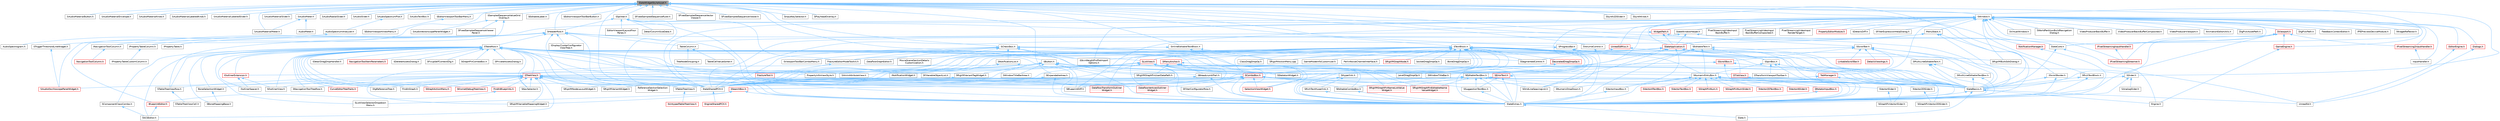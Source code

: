 digraph "SlateWidgetStyleAsset.h"
{
 // INTERACTIVE_SVG=YES
 // LATEX_PDF_SIZE
  bgcolor="transparent";
  edge [fontname=Helvetica,fontsize=10,labelfontname=Helvetica,labelfontsize=10];
  node [fontname=Helvetica,fontsize=10,shape=box,height=0.2,width=0.4];
  Node1 [id="Node000001",label="SlateWidgetStyleAsset.h",height=0.2,width=0.4,color="gray40", fillcolor="grey60", style="filled", fontcolor="black",tooltip=" "];
  Node1 -> Node2 [id="edge1_Node000001_Node000002",dir="back",color="steelblue1",style="solid",tooltip=" "];
  Node2 [id="Node000002",label="SAudioMaterialButton.h",height=0.2,width=0.4,color="grey40", fillcolor="white", style="filled",URL="$d5/df6/SAudioMaterialButton_8h.html",tooltip=" "];
  Node1 -> Node3 [id="edge2_Node000001_Node000003",dir="back",color="steelblue1",style="solid",tooltip=" "];
  Node3 [id="Node000003",label="SAudioMaterialEnvelope.h",height=0.2,width=0.4,color="grey40", fillcolor="white", style="filled",URL="$d5/d2b/SAudioMaterialEnvelope_8h.html",tooltip=" "];
  Node1 -> Node4 [id="edge3_Node000001_Node000004",dir="back",color="steelblue1",style="solid",tooltip=" "];
  Node4 [id="Node000004",label="SAudioMaterialKnob.h",height=0.2,width=0.4,color="grey40", fillcolor="white", style="filled",URL="$d5/d68/SAudioMaterialKnob_8h.html",tooltip=" "];
  Node1 -> Node5 [id="edge4_Node000001_Node000005",dir="back",color="steelblue1",style="solid",tooltip=" "];
  Node5 [id="Node000005",label="SAudioMaterialLabeledKnob.h",height=0.2,width=0.4,color="grey40", fillcolor="white", style="filled",URL="$de/d2d/SAudioMaterialLabeledKnob_8h.html",tooltip=" "];
  Node1 -> Node6 [id="edge5_Node000001_Node000006",dir="back",color="steelblue1",style="solid",tooltip=" "];
  Node6 [id="Node000006",label="SAudioMaterialLabeledSlider.h",height=0.2,width=0.4,color="grey40", fillcolor="white", style="filled",URL="$d7/df2/SAudioMaterialLabeledSlider_8h.html",tooltip=" "];
  Node1 -> Node7 [id="edge6_Node000001_Node000007",dir="back",color="steelblue1",style="solid",tooltip=" "];
  Node7 [id="Node000007",label="SAudioMaterialMeter.h",height=0.2,width=0.4,color="grey40", fillcolor="white", style="filled",URL="$d9/da6/SAudioMaterialMeter_8h.html",tooltip=" "];
  Node1 -> Node8 [id="edge7_Node000001_Node000008",dir="back",color="steelblue1",style="solid",tooltip=" "];
  Node8 [id="Node000008",label="SAudioMaterialSlider.h",height=0.2,width=0.4,color="grey40", fillcolor="white", style="filled",URL="$d1/d37/SAudioMaterialSlider_8h.html",tooltip=" "];
  Node1 -> Node9 [id="edge8_Node000001_Node000009",dir="back",color="steelblue1",style="solid",tooltip=" "];
  Node9 [id="Node000009",label="SAudioMeter.h",height=0.2,width=0.4,color="grey40", fillcolor="white", style="filled",URL="$d5/d48/SAudioMeter_8h.html",tooltip=" "];
  Node9 -> Node10 [id="edge9_Node000009_Node000010",dir="back",color="steelblue1",style="solid",tooltip=" "];
  Node10 [id="Node000010",label="AudioMeter.h",height=0.2,width=0.4,color="grey40", fillcolor="white", style="filled",URL="$de/db0/AudioMeter_8h.html",tooltip=" "];
  Node9 -> Node7 [id="edge10_Node000009_Node000007",dir="back",color="steelblue1",style="solid",tooltip=" "];
  Node1 -> Node11 [id="edge11_Node000001_Node000011",dir="back",color="steelblue1",style="solid",tooltip=" "];
  Node11 [id="Node000011",label="SAudioRadialSlider.h",height=0.2,width=0.4,color="grey40", fillcolor="white", style="filled",URL="$dd/d5f/SAudioRadialSlider_8h.html",tooltip=" "];
  Node1 -> Node12 [id="edge12_Node000001_Node000012",dir="back",color="steelblue1",style="solid",tooltip=" "];
  Node12 [id="Node000012",label="SAudioSlider.h",height=0.2,width=0.4,color="grey40", fillcolor="white", style="filled",URL="$d3/d58/SAudioSlider_8h.html",tooltip=" "];
  Node1 -> Node13 [id="edge13_Node000001_Node000013",dir="back",color="steelblue1",style="solid",tooltip=" "];
  Node13 [id="Node000013",label="SAudioSpectrumPlot.h",height=0.2,width=0.4,color="grey40", fillcolor="white", style="filled",URL="$dd/ddf/SAudioSpectrumPlot_8h.html",tooltip=" "];
  Node13 -> Node14 [id="edge14_Node000013_Node000014",dir="back",color="steelblue1",style="solid",tooltip=" "];
  Node14 [id="Node000014",label="AudioSpectrumAnalyzer.h",height=0.2,width=0.4,color="grey40", fillcolor="white", style="filled",URL="$de/dae/AudioSpectrumAnalyzer_8h.html",tooltip=" "];
  Node14 -> Node15 [id="edge15_Node000014_Node000015",dir="back",color="steelblue1",style="solid",tooltip=" "];
  Node15 [id="Node000015",label="AudioSpectrogram.h",height=0.2,width=0.4,color="grey40", fillcolor="white", style="filled",URL="$de/d47/AudioSpectrogram_8h.html",tooltip=" "];
  Node1 -> Node16 [id="edge16_Node000001_Node000016",dir="back",color="steelblue1",style="solid",tooltip=" "];
  Node16 [id="Node000016",label="SAudioTextBox.h",height=0.2,width=0.4,color="grey40", fillcolor="white", style="filled",URL="$da/da3/SAudioTextBox_8h.html",tooltip=" "];
  Node1 -> Node17 [id="edge17_Node000001_Node000017",dir="back",color="steelblue1",style="solid",tooltip=" "];
  Node17 [id="Node000017",label="SButton.h",height=0.2,width=0.4,color="grey40", fillcolor="white", style="filled",URL="$d4/d2a/SButton_8h.html",tooltip=" "];
  Node17 -> Node18 [id="edge18_Node000017_Node000018",dir="back",color="steelblue1",style="solid",tooltip=" "];
  Node18 [id="Node000018",label="PropertyInfoViewStyle.h",height=0.2,width=0.4,color="grey40", fillcolor="white", style="filled",URL="$d0/da8/PropertyInfoViewStyle_8h.html",tooltip=" "];
  Node17 -> Node19 [id="edge19_Node000017_Node000019",dir="back",color="steelblue1",style="solid",tooltip=" "];
  Node19 [id="Node000019",label="SBreadcrumbTrail.h",height=0.2,width=0.4,color="grey40", fillcolor="white", style="filled",URL="$d4/de2/SBreadcrumbTrail_8h.html",tooltip=" "];
  Node19 -> Node20 [id="edge20_Node000019_Node000020",dir="back",color="steelblue1",style="solid",tooltip=" "];
  Node20 [id="Node000020",label="STableTreeView.h",height=0.2,width=0.4,color="grey40", fillcolor="white", style="filled",URL="$dd/d46/STableTreeView_8h.html",tooltip=" "];
  Node20 -> Node21 [id="edge21_Node000020_Node000021",dir="back",color="steelblue1",style="solid",tooltip=" "];
  Node21 [id="Node000021",label="SUntypedTableTreeView.h",height=0.2,width=0.4,color="red", fillcolor="#FFF0F0", style="filled",URL="$da/dc1/SUntypedTableTreeView_8h.html",tooltip=" "];
  Node19 -> Node23 [id="edge22_Node000019_Node000023",dir="back",color="steelblue1",style="solid",tooltip=" "];
  Node23 [id="Node000023",label="SlateExtras.h",height=0.2,width=0.4,color="grey40", fillcolor="white", style="filled",URL="$d8/dec/SlateExtras_8h.html",tooltip=" "];
  Node23 -> Node24 [id="edge23_Node000023_Node000024",dir="back",color="steelblue1",style="solid",tooltip=" "];
  Node24 [id="Node000024",label="Slate.h",height=0.2,width=0.4,color="grey40", fillcolor="white", style="filled",URL="$d2/dc0/Slate_8h.html",tooltip=" "];
  Node17 -> Node25 [id="edge24_Node000017_Node000025",dir="back",color="steelblue1",style="solid",tooltip=" "];
  Node25 [id="Node000025",label="SEditableComboBox.h",height=0.2,width=0.4,color="grey40", fillcolor="white", style="filled",URL="$d0/d8c/SEditableComboBox_8h.html",tooltip=" "];
  Node25 -> Node23 [id="edge25_Node000025_Node000023",dir="back",color="steelblue1",style="solid",tooltip=" "];
  Node17 -> Node26 [id="edge26_Node000017_Node000026",dir="back",color="steelblue1",style="solid",tooltip=" "];
  Node26 [id="Node000026",label="SHyperlink.h",height=0.2,width=0.4,color="grey40", fillcolor="white", style="filled",URL="$d3/d8c/SHyperlink_8h.html",tooltip=" "];
  Node26 -> Node27 [id="edge27_Node000026_Node000027",dir="back",color="steelblue1",style="solid",tooltip=" "];
  Node27 [id="Node000027",label="SRichTextHyperlink.h",height=0.2,width=0.4,color="grey40", fillcolor="white", style="filled",URL="$da/d06/SRichTextHyperlink_8h.html",tooltip=" "];
  Node27 -> Node23 [id="edge28_Node000027_Node000023",dir="back",color="steelblue1",style="solid",tooltip=" "];
  Node26 -> Node23 [id="edge29_Node000026_Node000023",dir="back",color="steelblue1",style="solid",tooltip=" "];
  Node17 -> Node28 [id="edge30_Node000017_Node000028",dir="back",color="steelblue1",style="solid",tooltip=" "];
  Node28 [id="Node000028",label="SKeySelector.h",height=0.2,width=0.4,color="grey40", fillcolor="white", style="filled",URL="$de/d62/SKeySelector_8h.html",tooltip=" "];
  Node17 -> Node29 [id="edge31_Node000017_Node000029",dir="back",color="steelblue1",style="solid",tooltip=" "];
  Node29 [id="Node000029",label="SRigVMGraphPinUserDataPath.h",height=0.2,width=0.4,color="grey40", fillcolor="white", style="filled",URL="$d5/d31/SRigVMGraphPinUserDataPath_8h.html",tooltip=" "];
  Node17 -> Node30 [id="edge32_Node000017_Node000030",dir="back",color="steelblue1",style="solid",tooltip=" "];
  Node30 [id="Node000030",label="SRigVMVariableMappingWidget.h",height=0.2,width=0.4,color="grey40", fillcolor="white", style="filled",URL="$d0/ddc/SRigVMVariableMappingWidget_8h.html",tooltip=" "];
  Node17 -> Node31 [id="edge33_Node000017_Node000031",dir="back",color="steelblue1",style="solid",tooltip=" "];
  Node31 [id="Node000031",label="SRigVMVariantTagWidget.h",height=0.2,width=0.4,color="grey40", fillcolor="white", style="filled",URL="$d4/d38/SRigVMVariantTagWidget_8h.html",tooltip=" "];
  Node31 -> Node32 [id="edge34_Node000031_Node000032",dir="back",color="steelblue1",style="solid",tooltip=" "];
  Node32 [id="Node000032",label="SRigVMVariantWidget.h",height=0.2,width=0.4,color="grey40", fillcolor="white", style="filled",URL="$d5/d61/SRigVMVariantWidget_8h.html",tooltip=" "];
  Node17 -> Node33 [id="edge35_Node000017_Node000033",dir="back",color="steelblue1",style="solid",tooltip=" "];
  Node33 [id="Node000033",label="SSkeletonWidget.h",height=0.2,width=0.4,color="grey40", fillcolor="white", style="filled",URL="$dd/da7/SSkeletonWidget_8h.html",tooltip=" "];
  Node17 -> Node34 [id="edge36_Node000017_Node000034",dir="back",color="steelblue1",style="solid",tooltip=" "];
  Node34 [id="Node000034",label="SWindowTitleBar.h",height=0.2,width=0.4,color="grey40", fillcolor="white", style="filled",URL="$d0/dce/SWindowTitleBar_8h.html",tooltip=" "];
  Node17 -> Node35 [id="edge37_Node000017_Node000035",dir="back",color="steelblue1",style="solid",tooltip=" "];
  Node35 [id="Node000035",label="SWindowTitleBarArea.h",height=0.2,width=0.4,color="grey40", fillcolor="white", style="filled",URL="$d4/d09/SWindowTitleBarArea_8h.html",tooltip=" "];
  Node17 -> Node36 [id="edge38_Node000017_Node000036",dir="back",color="steelblue1",style="solid",tooltip=" "];
  Node36 [id="Node000036",label="SlateBasics.h",height=0.2,width=0.4,color="grey40", fillcolor="white", style="filled",URL="$da/d2f/SlateBasics_8h.html",tooltip=" "];
  Node36 -> Node37 [id="edge39_Node000036_Node000037",dir="back",color="steelblue1",style="solid",tooltip=" "];
  Node37 [id="Node000037",label="Engine.h",height=0.2,width=0.4,color="grey40", fillcolor="white", style="filled",URL="$d1/d34/Public_2Engine_8h.html",tooltip=" "];
  Node36 -> Node24 [id="edge40_Node000036_Node000024",dir="back",color="steelblue1",style="solid",tooltip=" "];
  Node36 -> Node23 [id="edge41_Node000036_Node000023",dir="back",color="steelblue1",style="solid",tooltip=" "];
  Node36 -> Node38 [id="edge42_Node000036_Node000038",dir="back",color="steelblue1",style="solid",tooltip=" "];
  Node38 [id="Node000038",label="UnrealEd.h",height=0.2,width=0.4,color="grey40", fillcolor="white", style="filled",URL="$d2/d5f/UnrealEd_8h.html",tooltip=" "];
  Node17 -> Node23 [id="edge43_Node000017_Node000023",dir="back",color="steelblue1",style="solid",tooltip=" "];
  Node17 -> Node39 [id="edge44_Node000017_Node000039",dir="back",color="steelblue1",style="solid",tooltip=" "];
  Node39 [id="Node000039",label="SlateSharedPCH.h",height=0.2,width=0.4,color="grey40", fillcolor="white", style="filled",URL="$d1/dfc/SlateSharedPCH_8h.html",tooltip=" "];
  Node39 -> Node40 [id="edge45_Node000039_Node000040",dir="back",color="steelblue1",style="solid",tooltip=" "];
  Node40 [id="Node000040",label="EngineSharedPCH.h",height=0.2,width=0.4,color="red", fillcolor="#FFF0F0", style="filled",URL="$dc/dbb/EngineSharedPCH_8h.html",tooltip=" "];
  Node1 -> Node42 [id="edge46_Node000001_Node000042",dir="back",color="steelblue1",style="solid",tooltip=" "];
  Node42 [id="Node000042",label="SCheckBox.h",height=0.2,width=0.4,color="grey40", fillcolor="white", style="filled",URL="$d8/d16/SCheckBox_8h.html",tooltip=" "];
  Node42 -> Node43 [id="edge47_Node000042_Node000043",dir="back",color="steelblue1",style="solid",tooltip=" "];
  Node43 [id="Node000043",label="DataflowGraphEditor.h",height=0.2,width=0.4,color="grey40", fillcolor="white", style="filled",URL="$d4/dfa/DataflowGraphEditor_8h.html",tooltip=" "];
  Node42 -> Node44 [id="edge48_Node000042_Node000044",dir="back",color="steelblue1",style="solid",tooltip=" "];
  Node44 [id="Node000044",label="FractureEditorModeToolkit.h",height=0.2,width=0.4,color="grey40", fillcolor="white", style="filled",URL="$da/d01/FractureEditorModeToolkit_8h.html",tooltip=" "];
  Node44 -> Node45 [id="edge49_Node000044_Node000045",dir="back",color="steelblue1",style="solid",tooltip=" "];
  Node45 [id="Node000045",label="FractureTool.h",height=0.2,width=0.4,color="red", fillcolor="#FFF0F0", style="filled",URL="$d4/d30/FractureTool_8h.html",tooltip=" "];
  Node42 -> Node47 [id="edge50_Node000042_Node000047",dir="back",color="steelblue1",style="solid",tooltip=" "];
  Node47 [id="Node000047",label="MovieSceneSectionDetails\lCustomization.h",height=0.2,width=0.4,color="grey40", fillcolor="white", style="filled",URL="$d3/de7/MovieSceneSectionDetailsCustomization_8h.html",tooltip=" "];
  Node42 -> Node48 [id="edge51_Node000042_Node000048",dir="back",color="steelblue1",style="solid",tooltip=" "];
  Node48 [id="Node000048",label="SNotificationList.h",height=0.2,width=0.4,color="grey40", fillcolor="white", style="filled",URL="$d7/d9f/SNotificationList_8h.html",tooltip=" "];
  Node48 -> Node49 [id="edge52_Node000048_Node000049",dir="back",color="steelblue1",style="solid",tooltip=" "];
  Node49 [id="Node000049",label="INotificationWidget.h",height=0.2,width=0.4,color="grey40", fillcolor="white", style="filled",URL="$dd/d1a/INotificationWidget_8h.html",tooltip=" "];
  Node48 -> Node23 [id="edge53_Node000048_Node000023",dir="back",color="steelblue1",style="solid",tooltip=" "];
  Node42 -> Node50 [id="edge54_Node000042_Node000050",dir="back",color="steelblue1",style="solid",tooltip=" "];
  Node50 [id="Node000050",label="SNumericEntryBox.h",height=0.2,width=0.4,color="grey40", fillcolor="white", style="filled",URL="$d8/d1a/SNumericEntryBox_8h.html",tooltip=" "];
  Node50 -> Node51 [id="edge55_Node000050_Node000051",dir="back",color="steelblue1",style="solid",tooltip=" "];
  Node51 [id="Node000051",label="SGraphPinNum.h",height=0.2,width=0.4,color="red", fillcolor="#FFF0F0", style="filled",URL="$d7/da4/SGraphPinNum_8h.html",tooltip=" "];
  Node50 -> Node53 [id="edge56_Node000050_Node000053",dir="back",color="steelblue1",style="solid",tooltip=" "];
  Node53 [id="Node000053",label="SGraphPinNumSlider.h",height=0.2,width=0.4,color="red", fillcolor="#FFF0F0", style="filled",URL="$d5/d00/SGraphPinNumSlider_8h.html",tooltip=" "];
  Node50 -> Node55 [id="edge57_Node000050_Node000055",dir="back",color="steelblue1",style="solid",tooltip=" "];
  Node55 [id="Node000055",label="SGraphPinVector2DSlider.h",height=0.2,width=0.4,color="grey40", fillcolor="white", style="filled",URL="$d7/d05/SGraphPinVector2DSlider_8h.html",tooltip=" "];
  Node50 -> Node56 [id="edge58_Node000050_Node000056",dir="back",color="steelblue1",style="solid",tooltip=" "];
  Node56 [id="Node000056",label="SGraphPinVectorSlider.h",height=0.2,width=0.4,color="grey40", fillcolor="white", style="filled",URL="$dc/d38/SGraphPinVectorSlider_8h.html",tooltip=" "];
  Node50 -> Node57 [id="edge59_Node000050_Node000057",dir="back",color="steelblue1",style="solid",tooltip=" "];
  Node57 [id="Node000057",label="SRotatorInputBox.h",height=0.2,width=0.4,color="red", fillcolor="#FFF0F0", style="filled",URL="$de/dd2/SRotatorInputBox_8h.html",tooltip=" "];
  Node57 -> Node23 [id="edge60_Node000057_Node000023",dir="back",color="steelblue1",style="solid",tooltip=" "];
  Node50 -> Node59 [id="edge61_Node000050_Node000059",dir="back",color="steelblue1",style="solid",tooltip=" "];
  Node59 [id="Node000059",label="SVector2DSlider.h",height=0.2,width=0.4,color="grey40", fillcolor="white", style="filled",URL="$de/d67/SVector2DSlider_8h.html",tooltip=" "];
  Node59 -> Node55 [id="edge62_Node000059_Node000055",dir="back",color="steelblue1",style="solid",tooltip=" "];
  Node50 -> Node60 [id="edge63_Node000050_Node000060",dir="back",color="steelblue1",style="solid",tooltip=" "];
  Node60 [id="Node000060",label="SVector2DTextBox.h",height=0.2,width=0.4,color="red", fillcolor="#FFF0F0", style="filled",URL="$d6/d71/SVector2DTextBox_8h.html",tooltip=" "];
  Node50 -> Node62 [id="edge64_Node000050_Node000062",dir="back",color="steelblue1",style="solid",tooltip=" "];
  Node62 [id="Node000062",label="SVector4Slider.h",height=0.2,width=0.4,color="red", fillcolor="#FFF0F0", style="filled",URL="$d4/dec/SVector4Slider_8h.html",tooltip=" "];
  Node50 -> Node64 [id="edge65_Node000050_Node000064",dir="back",color="steelblue1",style="solid",tooltip=" "];
  Node64 [id="Node000064",label="SVector4TextBox.h",height=0.2,width=0.4,color="red", fillcolor="#FFF0F0", style="filled",URL="$dd/da4/SVector4TextBox_8h.html",tooltip=" "];
  Node50 -> Node66 [id="edge66_Node000050_Node000066",dir="back",color="steelblue1",style="solid",tooltip=" "];
  Node66 [id="Node000066",label="SVectorInputBox.h",height=0.2,width=0.4,color="grey40", fillcolor="white", style="filled",URL="$df/d44/SVectorInputBox_8h.html",tooltip=" "];
  Node66 -> Node23 [id="edge67_Node000066_Node000023",dir="back",color="steelblue1",style="solid",tooltip=" "];
  Node50 -> Node67 [id="edge68_Node000050_Node000067",dir="back",color="steelblue1",style="solid",tooltip=" "];
  Node67 [id="Node000067",label="SVectorSlider.h",height=0.2,width=0.4,color="grey40", fillcolor="white", style="filled",URL="$d2/db5/SVectorSlider_8h.html",tooltip=" "];
  Node67 -> Node56 [id="edge69_Node000067_Node000056",dir="back",color="steelblue1",style="solid",tooltip=" "];
  Node50 -> Node68 [id="edge70_Node000050_Node000068",dir="back",color="steelblue1",style="solid",tooltip=" "];
  Node68 [id="Node000068",label="SVectorTextBox.h",height=0.2,width=0.4,color="red", fillcolor="#FFF0F0", style="filled",URL="$df/db8/SVectorTextBox_8h.html",tooltip=" "];
  Node50 -> Node23 [id="edge71_Node000050_Node000023",dir="back",color="steelblue1",style="solid",tooltip=" "];
  Node42 -> Node70 [id="edge72_Node000042_Node000070",dir="back",color="steelblue1",style="solid",tooltip=" "];
  Node70 [id="Node000070",label="SRigVMActionMenu.cpp",height=0.2,width=0.4,color="grey40", fillcolor="white", style="filled",URL="$dc/d4c/SRigVMActionMenu_8cpp.html",tooltip=" "];
  Node42 -> Node71 [id="edge73_Node000042_Node000071",dir="back",color="steelblue1",style="solid",tooltip=" "];
  Node71 [id="Node000071",label="SSegmentedControl.h",height=0.2,width=0.4,color="grey40", fillcolor="white", style="filled",URL="$d3/d4f/SSegmentedControl_8h.html",tooltip=" "];
  Node42 -> Node72 [id="edge74_Node000042_Node000072",dir="back",color="steelblue1",style="solid",tooltip=" "];
  Node72 [id="Node000072",label="SSkinWeightProfileImport\lOptions.h",height=0.2,width=0.4,color="grey40", fillcolor="white", style="filled",URL="$d9/d21/SSkinWeightProfileImportOptions_8h.html",tooltip=" "];
  Node42 -> Node73 [id="edge75_Node000042_Node000073",dir="back",color="steelblue1",style="solid",tooltip=" "];
  Node73 [id="Node000073",label="SViewportToolBarComboMenu.h",height=0.2,width=0.4,color="grey40", fillcolor="white", style="filled",URL="$de/d6a/SViewportToolBarComboMenu_8h.html",tooltip=" "];
  Node42 -> Node36 [id="edge76_Node000042_Node000036",dir="back",color="steelblue1",style="solid",tooltip=" "];
  Node42 -> Node23 [id="edge77_Node000042_Node000023",dir="back",color="steelblue1",style="solid",tooltip=" "];
  Node42 -> Node39 [id="edge78_Node000042_Node000039",dir="back",color="steelblue1",style="solid",tooltip=" "];
  Node1 -> Node74 [id="edge79_Node000001_Node000074",dir="back",color="steelblue1",style="solid",tooltip=" "];
  Node74 [id="Node000074",label="SEditableLabel.h",height=0.2,width=0.4,color="grey40", fillcolor="white", style="filled",URL="$dd/db3/SEditableLabel_8h.html",tooltip=" "];
  Node1 -> Node75 [id="edge80_Node000001_Node000075",dir="back",color="steelblue1",style="solid",tooltip=" "];
  Node75 [id="Node000075",label="SEditableText.h",height=0.2,width=0.4,color="grey40", fillcolor="white", style="filled",URL="$df/df7/SEditableText_8h.html",tooltip=" "];
  Node75 -> Node76 [id="edge81_Node000075_Node000076",dir="back",color="steelblue1",style="solid",tooltip=" "];
  Node76 [id="Node000076",label="SEditableTextBox.h",height=0.2,width=0.4,color="grey40", fillcolor="white", style="filled",URL="$df/dd0/SEditableTextBox_8h.html",tooltip=" "];
  Node76 -> Node25 [id="edge82_Node000076_Node000025",dir="back",color="steelblue1",style="solid",tooltip=" "];
  Node76 -> Node77 [id="edge83_Node000076_Node000077",dir="back",color="steelblue1",style="solid",tooltip=" "];
  Node77 [id="Node000077",label="SGridLineSpacingList.h",height=0.2,width=0.4,color="grey40", fillcolor="white", style="filled",URL="$db/d48/SGridLineSpacingList_8h.html",tooltip=" "];
  Node76 -> Node78 [id="edge84_Node000076_Node000078",dir="back",color="steelblue1",style="solid",tooltip=" "];
  Node78 [id="Node000078",label="SNumericDropDown.h",height=0.2,width=0.4,color="grey40", fillcolor="white", style="filled",URL="$d3/d12/SNumericDropDown_8h.html",tooltip=" "];
  Node76 -> Node79 [id="edge85_Node000076_Node000079",dir="back",color="steelblue1",style="solid",tooltip=" "];
  Node79 [id="Node000079",label="SRigVMGraphPinEditableName\lValueWidget.h",height=0.2,width=0.4,color="red", fillcolor="#FFF0F0", style="filled",URL="$da/d0c/SRigVMGraphPinEditableNameValueWidget_8h.html",tooltip=" "];
  Node76 -> Node82 [id="edge86_Node000076_Node000082",dir="back",color="steelblue1",style="solid",tooltip=" "];
  Node82 [id="Node000082",label="SRigVMGraphPinNameListValue\lWidget.h",height=0.2,width=0.4,color="red", fillcolor="#FFF0F0", style="filled",URL="$dc/dac/SRigVMGraphPinNameListValueWidget_8h.html",tooltip=" "];
  Node76 -> Node86 [id="edge87_Node000076_Node000086",dir="back",color="steelblue1",style="solid",tooltip=" "];
  Node86 [id="Node000086",label="SSearchBox.h",height=0.2,width=0.4,color="red", fillcolor="#FFF0F0", style="filled",URL="$df/d3f/SSearchBox_8h.html",tooltip=" "];
  Node86 -> Node87 [id="edge88_Node000086_Node000087",dir="back",color="steelblue1",style="solid",tooltip=" "];
  Node87 [id="Node000087",label="SListViewSelectorDropdown\lMenu.h",height=0.2,width=0.4,color="grey40", fillcolor="white", style="filled",URL="$d4/dc9/SListViewSelectorDropdownMenu_8h.html",tooltip=" "];
  Node86 -> Node30 [id="edge89_Node000086_Node000030",dir="back",color="steelblue1",style="solid",tooltip=" "];
  Node86 -> Node23 [id="edge90_Node000086_Node000023",dir="back",color="steelblue1",style="solid",tooltip=" "];
  Node76 -> Node93 [id="edge91_Node000076_Node000093",dir="back",color="steelblue1",style="solid",tooltip=" "];
  Node93 [id="Node000093",label="SSuggestionTextBox.h",height=0.2,width=0.4,color="grey40", fillcolor="white", style="filled",URL="$d1/df9/SSuggestionTextBox_8h.html",tooltip=" "];
  Node93 -> Node23 [id="edge92_Node000093_Node000023",dir="back",color="steelblue1",style="solid",tooltip=" "];
  Node76 -> Node36 [id="edge93_Node000076_Node000036",dir="back",color="steelblue1",style="solid",tooltip=" "];
  Node76 -> Node23 [id="edge94_Node000076_Node000023",dir="back",color="steelblue1",style="solid",tooltip=" "];
  Node76 -> Node39 [id="edge95_Node000076_Node000039",dir="back",color="steelblue1",style="solid",tooltip=" "];
  Node75 -> Node50 [id="edge96_Node000075_Node000050",dir="back",color="steelblue1",style="solid",tooltip=" "];
  Node75 -> Node94 [id="edge97_Node000075_Node000094",dir="back",color="steelblue1",style="solid",tooltip=" "];
  Node94 [id="Node000094",label="SSpinBox.h",height=0.2,width=0.4,color="grey40", fillcolor="white", style="filled",URL="$d5/da5/SSpinBox_8h.html",tooltip=" "];
  Node94 -> Node50 [id="edge98_Node000094_Node000050",dir="back",color="steelblue1",style="solid",tooltip=" "];
  Node94 -> Node95 [id="edge99_Node000094_Node000095",dir="back",color="steelblue1",style="solid",tooltip=" "];
  Node95 [id="Node000095",label="STransformViewportToolbar.h",height=0.2,width=0.4,color="grey40", fillcolor="white", style="filled",URL="$d8/da8/STransformViewportToolbar_8h.html",tooltip=" "];
  Node94 -> Node36 [id="edge100_Node000094_Node000036",dir="back",color="steelblue1",style="solid",tooltip=" "];
  Node94 -> Node23 [id="edge101_Node000094_Node000023",dir="back",color="steelblue1",style="solid",tooltip=" "];
  Node75 -> Node36 [id="edge102_Node000075_Node000036",dir="back",color="steelblue1",style="solid",tooltip=" "];
  Node75 -> Node23 [id="edge103_Node000075_Node000023",dir="back",color="steelblue1",style="solid",tooltip=" "];
  Node75 -> Node39 [id="edge104_Node000075_Node000039",dir="back",color="steelblue1",style="solid",tooltip=" "];
  Node1 -> Node96 [id="edge105_Node000001_Node000096",dir="back",color="steelblue1",style="solid",tooltip=" "];
  Node96 [id="Node000096",label="SEditorViewportToolBarButton.h",height=0.2,width=0.4,color="grey40", fillcolor="white", style="filled",URL="$d1/da1/SEditorViewportToolBarButton_8h.html",tooltip=" "];
  Node1 -> Node97 [id="edge106_Node000001_Node000097",dir="back",color="steelblue1",style="solid",tooltip=" "];
  Node97 [id="Node000097",label="SEditorViewportToolBarMenu.h",height=0.2,width=0.4,color="grey40", fillcolor="white", style="filled",URL="$dd/dec/SEditorViewportToolBarMenu_8h.html",tooltip=" "];
  Node97 -> Node98 [id="edge107_Node000097_Node000098",dir="back",color="steelblue1",style="solid",tooltip=" "];
  Node98 [id="Node000098",label="SEditorViewportViewMenu.h",height=0.2,width=0.4,color="grey40", fillcolor="white", style="filled",URL="$db/d67/SEditorViewportViewMenu_8h.html",tooltip=" "];
  Node1 -> Node99 [id="edge108_Node000001_Node000099",dir="back",color="steelblue1",style="solid",tooltip=" "];
  Node99 [id="Node000099",label="SExpandableArea.h",height=0.2,width=0.4,color="grey40", fillcolor="white", style="filled",URL="$da/d6a/SExpandableArea_8h.html",tooltip=" "];
  Node99 -> Node23 [id="edge109_Node000099_Node000023",dir="back",color="steelblue1",style="solid",tooltip=" "];
  Node99 -> Node39 [id="edge110_Node000099_Node000039",dir="back",color="steelblue1",style="solid",tooltip=" "];
  Node1 -> Node100 [id="edge111_Node000001_Node000100",dir="back",color="steelblue1",style="solid",tooltip=" "];
  Node100 [id="Node000100",label="SFixedSampledSequenceRuler.h",height=0.2,width=0.4,color="grey40", fillcolor="white", style="filled",URL="$d8/db1/SFixedSampledSequenceRuler_8h.html",tooltip=" "];
  Node1 -> Node101 [id="edge112_Node000001_Node000101",dir="back",color="steelblue1",style="solid",tooltip=" "];
  Node101 [id="Node000101",label="SFixedSampledSequenceVector\lViewer.h",height=0.2,width=0.4,color="grey40", fillcolor="white", style="filled",URL="$db/df9/SFixedSampledSequenceVectorViewer_8h.html",tooltip=" "];
  Node1 -> Node102 [id="edge113_Node000001_Node000102",dir="back",color="steelblue1",style="solid",tooltip=" "];
  Node102 [id="Node000102",label="SFixedSampledSequenceViewer.h",height=0.2,width=0.4,color="grey40", fillcolor="white", style="filled",URL="$dd/d77/SFixedSampledSequenceViewer_8h.html",tooltip=" "];
  Node1 -> Node103 [id="edge114_Node000001_Node000103",dir="back",color="steelblue1",style="solid",tooltip=" "];
  Node103 [id="Node000103",label="SHeaderRow.h",height=0.2,width=0.4,color="grey40", fillcolor="white", style="filled",URL="$d4/d31/SHeaderRow_8h.html",tooltip=" "];
  Node103 -> Node104 [id="edge115_Node000103_Node000104",dir="back",color="steelblue1",style="solid",tooltip=" "];
  Node104 [id="Node000104",label="IDisplayClusterConfigurator\lViewTree.h",height=0.2,width=0.4,color="grey40", fillcolor="white", style="filled",URL="$d2/d6d/IDisplayClusterConfiguratorViewTree_8h.html",tooltip=" "];
  Node103 -> Node105 [id="edge116_Node000103_Node000105",dir="back",color="steelblue1",style="solid",tooltip=" "];
  Node105 [id="Node000105",label="INavigationToolColumn.h",height=0.2,width=0.4,color="grey40", fillcolor="white", style="filled",URL="$d4/da3/INavigationToolColumn_8h.html",tooltip=" "];
  Node105 -> Node106 [id="edge117_Node000105_Node000106",dir="back",color="steelblue1",style="solid",tooltip=" "];
  Node106 [id="Node000106",label="NavigationToolColumn.h",height=0.2,width=0.4,color="red", fillcolor="#FFF0F0", style="filled",URL="$d5/d86/NavigationToolColumn_8h.html",tooltip=" "];
  Node103 -> Node122 [id="edge118_Node000103_Node000122",dir="back",color="steelblue1",style="solid",tooltip=" "];
  Node122 [id="Node000122",label="IPropertyTable.h",height=0.2,width=0.4,color="grey40", fillcolor="white", style="filled",URL="$d5/d90/IPropertyTable_8h.html",tooltip=" "];
  Node103 -> Node123 [id="edge119_Node000103_Node000123",dir="back",color="steelblue1",style="solid",tooltip=" "];
  Node123 [id="Node000123",label="IPropertyTableColumn.h",height=0.2,width=0.4,color="grey40", fillcolor="white", style="filled",URL="$db/d97/IPropertyTableColumn_8h.html",tooltip=" "];
  Node123 -> Node124 [id="edge120_Node000123_Node000124",dir="back",color="steelblue1",style="solid",tooltip=" "];
  Node124 [id="Node000124",label="IPropertyTableCustomColumn.h",height=0.2,width=0.4,color="grey40", fillcolor="white", style="filled",URL="$d0/d25/IPropertyTableCustomColumn_8h.html",tooltip=" "];
  Node103 -> Node125 [id="edge121_Node000103_Node000125",dir="back",color="steelblue1",style="solid",tooltip=" "];
  Node125 [id="Node000125",label="STableRow.h",height=0.2,width=0.4,color="grey40", fillcolor="white", style="filled",URL="$d8/d43/STableRow_8h.html",tooltip=" "];
  Node125 -> Node126 [id="edge122_Node000125_Node000126",dir="back",color="steelblue1",style="solid",tooltip=" "];
  Node126 [id="Node000126",label="BoneSelectionWidget.h",height=0.2,width=0.4,color="grey40", fillcolor="white", style="filled",URL="$d4/dd3/BoneSelectionWidget_8h.html",tooltip=" "];
  Node126 -> Node127 [id="edge123_Node000126_Node000127",dir="back",color="steelblue1",style="solid",tooltip=" "];
  Node127 [id="Node000127",label="SBoneMappingBase.h",height=0.2,width=0.4,color="grey40", fillcolor="white", style="filled",URL="$d7/d49/SBoneMappingBase_8h.html",tooltip=" "];
  Node125 -> Node128 [id="edge124_Node000125_Node000128",dir="back",color="steelblue1",style="solid",tooltip=" "];
  Node128 [id="Node000128",label="CurveEditorTreeTraits.h",height=0.2,width=0.4,color="red", fillcolor="#FFF0F0", style="filled",URL="$d4/d4a/CurveEditorTreeTraits_8h.html",tooltip=" "];
  Node125 -> Node132 [id="edge125_Node000125_Node000132",dir="back",color="steelblue1",style="solid",tooltip=" "];
  Node132 [id="Node000132",label="DataflowTransformOutliner\lWidget.h",height=0.2,width=0.4,color="red", fillcolor="#FFF0F0", style="filled",URL="$d8/df9/DataflowTransformOutlinerWidget_8h.html",tooltip=" "];
  Node125 -> Node134 [id="edge126_Node000125_Node000134",dir="back",color="steelblue1",style="solid",tooltip=" "];
  Node134 [id="Node000134",label="DataflowVerticesOutliner\lWidget.h",height=0.2,width=0.4,color="red", fillcolor="#FFF0F0", style="filled",URL="$dd/deb/DataflowVerticesOutlinerWidget_8h.html",tooltip=" "];
  Node125 -> Node135 [id="edge127_Node000125_Node000135",dir="back",color="steelblue1",style="solid",tooltip=" "];
  Node135 [id="Node000135",label="DlgReferenceTree.h",height=0.2,width=0.4,color="grey40", fillcolor="white", style="filled",URL="$db/dd3/DlgReferenceTree_8h.html",tooltip=" "];
  Node125 -> Node136 [id="edge128_Node000125_Node000136",dir="back",color="steelblue1",style="solid",tooltip=" "];
  Node136 [id="Node000136",label="FindInBlueprints.h",height=0.2,width=0.4,color="red", fillcolor="#FFF0F0", style="filled",URL="$d0/d27/FindInBlueprints_8h.html",tooltip=" "];
  Node136 -> Node137 [id="edge129_Node000136_Node000137",dir="back",color="steelblue1",style="solid",tooltip=" "];
  Node137 [id="Node000137",label="BlueprintEditor.h",height=0.2,width=0.4,color="red", fillcolor="#FFF0F0", style="filled",URL="$df/d7d/BlueprintEditor_8h.html",tooltip=" "];
  Node137 -> Node146 [id="edge130_Node000137_Node000146",dir="back",color="steelblue1",style="solid",tooltip=" "];
  Node146 [id="Node000146",label="SSCSEditor.h",height=0.2,width=0.4,color="grey40", fillcolor="white", style="filled",URL="$d0/d2e/SSCSEditor_8h.html",tooltip=" "];
  Node125 -> Node154 [id="edge131_Node000125_Node000154",dir="back",color="steelblue1",style="solid",tooltip=" "];
  Node154 [id="Node000154",label="FindInGraph.h",height=0.2,width=0.4,color="grey40", fillcolor="white", style="filled",URL="$de/d36/FindInGraph_8h.html",tooltip=" "];
  Node125 -> Node155 [id="edge132_Node000125_Node000155",dir="back",color="steelblue1",style="solid",tooltip=" "];
  Node155 [id="Node000155",label="IDetailDragDropHandler.h",height=0.2,width=0.4,color="grey40", fillcolor="white", style="filled",URL="$dd/d80/IDetailDragDropHandler_8h.html",tooltip=" "];
  Node125 -> Node156 [id="edge133_Node000125_Node000156",dir="back",color="steelblue1",style="solid",tooltip=" "];
  Node156 [id="Node000156",label="IOutlinerExtension.h",height=0.2,width=0.4,color="red", fillcolor="#FFF0F0", style="filled",URL="$db/d1a/IOutlinerExtension_8h.html",tooltip=" "];
  Node156 -> Node209 [id="edge134_Node000156_Node000209",dir="back",color="steelblue1",style="solid",tooltip=" "];
  Node209 [id="Node000209",label="OutlinerSpacer.h",height=0.2,width=0.4,color="grey40", fillcolor="white", style="filled",URL="$dd/d3e/OutlinerSpacer_8h.html",tooltip=" "];
  Node156 -> Node211 [id="edge135_Node000156_Node000211",dir="back",color="steelblue1",style="solid",tooltip=" "];
  Node211 [id="Node000211",label="SOutlinerView.h",height=0.2,width=0.4,color="grey40", fillcolor="white", style="filled",URL="$d5/de1/SOutlinerView_8h.html",tooltip=" "];
  Node125 -> Node215 [id="edge136_Node000125_Node000215",dir="back",color="steelblue1",style="solid",tooltip=" "];
  Node215 [id="Node000215",label="NavigationToolItemParameters.h",height=0.2,width=0.4,color="red", fillcolor="#FFF0F0", style="filled",URL="$dd/d8c/NavigationToolItemParameters_8h.html",tooltip=" "];
  Node125 -> Node209 [id="edge137_Node000125_Node000209",dir="back",color="steelblue1",style="solid",tooltip=" "];
  Node125 -> Node18 [id="edge138_Node000125_Node000018",dir="back",color="steelblue1",style="solid",tooltip=" "];
  Node125 -> Node218 [id="edge139_Node000125_Node000218",dir="back",color="steelblue1",style="solid",tooltip=" "];
  Node218 [id="Node000218",label="ReferenceSectionSelection\lWidget.h",height=0.2,width=0.4,color="grey40", fillcolor="white", style="filled",URL="$db/d75/ReferenceSectionSelectionWidget_8h.html",tooltip=" "];
  Node125 -> Node219 [id="edge140_Node000125_Node000219",dir="back",color="steelblue1",style="solid",tooltip=" "];
  Node219 [id="Node000219",label="SAnimAttributeView.h",height=0.2,width=0.4,color="grey40", fillcolor="white", style="filled",URL="$df/d42/SAnimAttributeView_8h.html",tooltip=" "];
  Node125 -> Node220 [id="edge141_Node000125_Node000220",dir="back",color="steelblue1",style="solid",tooltip=" "];
  Node220 [id="Node000220",label="SBlueprintDiff.h",height=0.2,width=0.4,color="grey40", fillcolor="white", style="filled",URL="$de/d6d/SBlueprintDiff_8h.html",tooltip=" "];
  Node125 -> Node127 [id="edge142_Node000125_Node000127",dir="back",color="steelblue1",style="solid",tooltip=" "];
  Node125 -> Node221 [id="edge143_Node000125_Node000221",dir="back",color="steelblue1",style="solid",tooltip=" "];
  Node221 [id="Node000221",label="SComboBox.h",height=0.2,width=0.4,color="red", fillcolor="#FFF0F0", style="filled",URL="$d2/dd5/SComboBox_8h.html",tooltip=" "];
  Node221 -> Node132 [id="edge144_Node000221_Node000132",dir="back",color="steelblue1",style="solid",tooltip=" "];
  Node221 -> Node134 [id="edge145_Node000221_Node000134",dir="back",color="steelblue1",style="solid",tooltip=" "];
  Node221 -> Node224 [id="edge146_Node000221_Node000224",dir="back",color="steelblue1",style="solid",tooltip=" "];
  Node224 [id="Node000224",label="SAudioOscilloscopePanelWidget.h",height=0.2,width=0.4,color="red", fillcolor="#FFF0F0", style="filled",URL="$db/d7e/SAudioOscilloscopePanelWidget_8h.html",tooltip=" "];
  Node221 -> Node25 [id="edge147_Node000221_Node000025",dir="back",color="steelblue1",style="solid",tooltip=" "];
  Node221 -> Node228 [id="edge148_Node000221_Node000228",dir="back",color="steelblue1",style="solid",tooltip=" "];
  Node228 [id="Node000228",label="SFilterConfiguratorRow.h",height=0.2,width=0.4,color="grey40", fillcolor="white", style="filled",URL="$d2/d18/SFilterConfiguratorRow_8h.html",tooltip=" "];
  Node221 -> Node79 [id="edge149_Node000221_Node000079",dir="back",color="steelblue1",style="solid",tooltip=" "];
  Node221 -> Node82 [id="edge150_Node000221_Node000082",dir="back",color="steelblue1",style="solid",tooltip=" "];
  Node221 -> Node20 [id="edge151_Node000221_Node000020",dir="back",color="steelblue1",style="solid",tooltip=" "];
  Node221 -> Node236 [id="edge152_Node000221_Node000236",dir="back",color="steelblue1",style="solid",tooltip=" "];
  Node236 [id="Node000236",label="SelectionViewWidget.h",height=0.2,width=0.4,color="red", fillcolor="#FFF0F0", style="filled",URL="$dc/db5/SelectionViewWidget_8h.html",tooltip=" "];
  Node221 -> Node36 [id="edge153_Node000221_Node000036",dir="back",color="steelblue1",style="solid",tooltip=" "];
  Node221 -> Node23 [id="edge154_Node000221_Node000023",dir="back",color="steelblue1",style="solid",tooltip=" "];
  Node221 -> Node39 [id="edge155_Node000221_Node000039",dir="back",color="steelblue1",style="solid",tooltip=" "];
  Node125 -> Node243 [id="edge156_Node000125_Node000243",dir="back",color="steelblue1",style="solid",tooltip=" "];
  Node243 [id="Node000243",label="SComponentClassCombo.h",height=0.2,width=0.4,color="grey40", fillcolor="white", style="filled",URL="$dc/df2/SComponentClassCombo_8h.html",tooltip=" "];
  Node243 -> Node146 [id="edge157_Node000243_Node000146",dir="back",color="steelblue1",style="solid",tooltip=" "];
  Node125 -> Node244 [id="edge158_Node000125_Node000244",dir="back",color="steelblue1",style="solid",tooltip=" "];
  Node244 [id="Node000244",label="SDeleteAssetsDialog.h",height=0.2,width=0.4,color="grey40", fillcolor="white", style="filled",URL="$d7/d0d/SDeleteAssetsDialog_8h.html",tooltip=" "];
  Node125 -> Node228 [id="edge159_Node000125_Node000228",dir="back",color="steelblue1",style="solid",tooltip=" "];
  Node125 -> Node245 [id="edge160_Node000125_Node000245",dir="back",color="steelblue1",style="solid",tooltip=" "];
  Node245 [id="Node000245",label="SFilterableObjectList.h",height=0.2,width=0.4,color="grey40", fillcolor="white", style="filled",URL="$dc/de4/SFilterableObjectList_8h.html",tooltip=" "];
  Node125 -> Node234 [id="edge161_Node000125_Node000234",dir="back",color="steelblue1",style="solid",tooltip=" "];
  Node234 [id="Node000234",label="SFixupSelfContextDlg.h",height=0.2,width=0.4,color="grey40", fillcolor="white", style="filled",URL="$d5/da4/SFixupSelfContextDlg_8h.html",tooltip=" "];
  Node125 -> Node246 [id="edge162_Node000125_Node000246",dir="back",color="steelblue1",style="solid",tooltip=" "];
  Node246 [id="Node000246",label="SGraphActionMenu.h",height=0.2,width=0.4,color="red", fillcolor="#FFF0F0", style="filled",URL="$d0/d9a/SGraphActionMenu_8h.html",tooltip=" "];
  Node125 -> Node254 [id="edge163_Node000125_Node000254",dir="back",color="steelblue1",style="solid",tooltip=" "];
  Node254 [id="Node000254",label="SGraphPinComboBox.h",height=0.2,width=0.4,color="grey40", fillcolor="white", style="filled",URL="$dc/d3f/SGraphPinComboBox_8h.html",tooltip=" "];
  Node125 -> Node28 [id="edge164_Node000125_Node000028",dir="back",color="steelblue1",style="solid",tooltip=" "];
  Node125 -> Node255 [id="edge165_Node000125_Node000255",dir="back",color="steelblue1",style="solid",tooltip=" "];
  Node255 [id="Node000255",label="SKismetDebugTreeView.h",height=0.2,width=0.4,color="red", fillcolor="#FFF0F0", style="filled",URL="$dc/df5/SKismetDebugTreeView_8h.html",tooltip=" "];
  Node125 -> Node257 [id="edge166_Node000125_Node000257",dir="back",color="steelblue1",style="solid",tooltip=" "];
  Node257 [id="Node000257",label="SListView.h",height=0.2,width=0.4,color="red", fillcolor="#FFF0F0", style="filled",URL="$db/db5/SListView_8h.html",tooltip=" "];
  Node257 -> Node156 [id="edge167_Node000257_Node000156",dir="back",color="steelblue1",style="solid",tooltip=" "];
  Node257 -> Node218 [id="edge168_Node000257_Node000218",dir="back",color="steelblue1",style="solid",tooltip=" "];
  Node257 -> Node219 [id="edge169_Node000257_Node000219",dir="back",color="steelblue1",style="solid",tooltip=" "];
  Node257 -> Node220 [id="edge170_Node000257_Node000220",dir="back",color="steelblue1",style="solid",tooltip=" "];
  Node257 -> Node221 [id="edge171_Node000257_Node000221",dir="back",color="steelblue1",style="solid",tooltip=" "];
  Node257 -> Node245 [id="edge172_Node000257_Node000245",dir="back",color="steelblue1",style="solid",tooltip=" "];
  Node257 -> Node79 [id="edge173_Node000257_Node000079",dir="back",color="steelblue1",style="solid",tooltip=" "];
  Node257 -> Node82 [id="edge174_Node000257_Node000082",dir="back",color="steelblue1",style="solid",tooltip=" "];
  Node257 -> Node33 [id="edge175_Node000257_Node000033",dir="back",color="steelblue1",style="solid",tooltip=" "];
  Node257 -> Node260 [id="edge176_Node000257_Node000260",dir="back",color="steelblue1",style="solid",tooltip=" "];
  Node260 [id="Node000260",label="STileView.h",height=0.2,width=0.4,color="red", fillcolor="#FFF0F0", style="filled",URL="$da/dd5/STileView_8h.html",tooltip=" "];
  Node260 -> Node36 [id="edge177_Node000260_Node000036",dir="back",color="steelblue1",style="solid",tooltip=" "];
  Node260 -> Node23 [id="edge178_Node000260_Node000023",dir="back",color="steelblue1",style="solid",tooltip=" "];
  Node257 -> Node262 [id="edge179_Node000257_Node000262",dir="back",color="steelblue1",style="solid",tooltip=" "];
  Node262 [id="Node000262",label="STreeView.h",height=0.2,width=0.4,color="red", fillcolor="#FFF0F0", style="filled",URL="$de/dea/STreeView_8h.html",tooltip=" "];
  Node262 -> Node126 [id="edge180_Node000262_Node000126",dir="back",color="steelblue1",style="solid",tooltip=" "];
  Node262 -> Node128 [id="edge181_Node000262_Node000128",dir="back",color="steelblue1",style="solid",tooltip=" "];
  Node262 -> Node132 [id="edge182_Node000262_Node000132",dir="back",color="steelblue1",style="solid",tooltip=" "];
  Node262 -> Node134 [id="edge183_Node000262_Node000134",dir="back",color="steelblue1",style="solid",tooltip=" "];
  Node262 -> Node135 [id="edge184_Node000262_Node000135",dir="back",color="steelblue1",style="solid",tooltip=" "];
  Node262 -> Node136 [id="edge185_Node000262_Node000136",dir="back",color="steelblue1",style="solid",tooltip=" "];
  Node262 -> Node154 [id="edge186_Node000262_Node000154",dir="back",color="steelblue1",style="solid",tooltip=" "];
  Node262 -> Node218 [id="edge187_Node000262_Node000218",dir="back",color="steelblue1",style="solid",tooltip=" "];
  Node262 -> Node220 [id="edge188_Node000262_Node000220",dir="back",color="steelblue1",style="solid",tooltip=" "];
  Node262 -> Node246 [id="edge189_Node000262_Node000246",dir="back",color="steelblue1",style="solid",tooltip=" "];
  Node262 -> Node28 [id="edge190_Node000262_Node000028",dir="back",color="steelblue1",style="solid",tooltip=" "];
  Node262 -> Node255 [id="edge191_Node000262_Node000255",dir="back",color="steelblue1",style="solid",tooltip=" "];
  Node262 -> Node276 [id="edge192_Node000262_Node000276",dir="back",color="steelblue1",style="solid",tooltip=" "];
  Node276 [id="Node000276",label="SNavigationToolTreeRow.h",height=0.2,width=0.4,color="grey40", fillcolor="white", style="filled",URL="$de/d20/SNavigationToolTreeRow_8h.html",tooltip=" "];
  Node262 -> Node211 [id="edge193_Node000262_Node000211",dir="back",color="steelblue1",style="solid",tooltip=" "];
  Node262 -> Node278 [id="edge194_Node000262_Node000278",dir="back",color="steelblue1",style="solid",tooltip=" "];
  Node278 [id="Node000278",label="SRigVMNodeLayoutWidget.h",height=0.2,width=0.4,color="grey40", fillcolor="white", style="filled",URL="$dc/da9/SRigVMNodeLayoutWidget_8h.html",tooltip=" "];
  Node262 -> Node30 [id="edge195_Node000262_Node000030",dir="back",color="steelblue1",style="solid",tooltip=" "];
  Node262 -> Node32 [id="edge196_Node000262_Node000032",dir="back",color="steelblue1",style="solid",tooltip=" "];
  Node262 -> Node146 [id="edge197_Node000262_Node000146",dir="back",color="steelblue1",style="solid",tooltip=" "];
  Node262 -> Node20 [id="edge198_Node000262_Node000020",dir="back",color="steelblue1",style="solid",tooltip=" "];
  Node262 -> Node279 [id="edge199_Node000262_Node000279",dir="back",color="steelblue1",style="solid",tooltip=" "];
  Node279 [id="Node000279",label="STableTreeViewRow.h",height=0.2,width=0.4,color="grey40", fillcolor="white", style="filled",URL="$d9/dcd/STableTreeViewRow_8h.html",tooltip=" "];
  Node279 -> Node280 [id="edge200_Node000279_Node000280",dir="back",color="steelblue1",style="solid",tooltip=" "];
  Node280 [id="Node000280",label="STableTreeViewCell.h",height=0.2,width=0.4,color="grey40", fillcolor="white", style="filled",URL="$d0/d9c/STableTreeViewCell_8h.html",tooltip=" "];
  Node262 -> Node36 [id="edge201_Node000262_Node000036",dir="back",color="steelblue1",style="solid",tooltip=" "];
  Node262 -> Node23 [id="edge202_Node000262_Node000023",dir="back",color="steelblue1",style="solid",tooltip=" "];
  Node262 -> Node39 [id="edge203_Node000262_Node000039",dir="back",color="steelblue1",style="solid",tooltip=" "];
  Node257 -> Node36 [id="edge204_Node000257_Node000036",dir="back",color="steelblue1",style="solid",tooltip=" "];
  Node257 -> Node23 [id="edge205_Node000257_Node000023",dir="back",color="steelblue1",style="solid",tooltip=" "];
  Node257 -> Node39 [id="edge206_Node000257_Node000039",dir="back",color="steelblue1",style="solid",tooltip=" "];
  Node125 -> Node87 [id="edge207_Node000125_Node000087",dir="back",color="steelblue1",style="solid",tooltip=" "];
  Node125 -> Node276 [id="edge208_Node000125_Node000276",dir="back",color="steelblue1",style="solid",tooltip=" "];
  Node125 -> Node211 [id="edge209_Node000125_Node000211",dir="back",color="steelblue1",style="solid",tooltip=" "];
  Node125 -> Node283 [id="edge210_Node000125_Node000283",dir="back",color="steelblue1",style="solid",tooltip=" "];
  Node283 [id="Node000283",label="SPrivateAssetsDialog.h",height=0.2,width=0.4,color="grey40", fillcolor="white", style="filled",URL="$d2/dba/SPrivateAssetsDialog_8h.html",tooltip=" "];
  Node125 -> Node146 [id="edge211_Node000125_Node000146",dir="back",color="steelblue1",style="solid",tooltip=" "];
  Node125 -> Node33 [id="edge212_Node000125_Node000033",dir="back",color="steelblue1",style="solid",tooltip=" "];
  Node125 -> Node72 [id="edge213_Node000125_Node000072",dir="back",color="steelblue1",style="solid",tooltip=" "];
  Node125 -> Node93 [id="edge214_Node000125_Node000093",dir="back",color="steelblue1",style="solid",tooltip=" "];
  Node125 -> Node279 [id="edge215_Node000125_Node000279",dir="back",color="steelblue1",style="solid",tooltip=" "];
  Node125 -> Node262 [id="edge216_Node000125_Node000262",dir="back",color="steelblue1",style="solid",tooltip=" "];
  Node125 -> Node236 [id="edge217_Node000125_Node000236",dir="back",color="steelblue1",style="solid",tooltip=" "];
  Node125 -> Node36 [id="edge218_Node000125_Node000036",dir="back",color="steelblue1",style="solid",tooltip=" "];
  Node125 -> Node23 [id="edge219_Node000125_Node000023",dir="back",color="steelblue1",style="solid",tooltip=" "];
  Node125 -> Node39 [id="edge220_Node000125_Node000039",dir="back",color="steelblue1",style="solid",tooltip=" "];
  Node103 -> Node20 [id="edge221_Node000103_Node000020",dir="back",color="steelblue1",style="solid",tooltip=" "];
  Node103 -> Node279 [id="edge222_Node000103_Node000279",dir="back",color="steelblue1",style="solid",tooltip=" "];
  Node103 -> Node36 [id="edge223_Node000103_Node000036",dir="back",color="steelblue1",style="solid",tooltip=" "];
  Node103 -> Node23 [id="edge224_Node000103_Node000023",dir="back",color="steelblue1",style="solid",tooltip=" "];
  Node103 -> Node39 [id="edge225_Node000103_Node000039",dir="back",color="steelblue1",style="solid",tooltip=" "];
  Node103 -> Node284 [id="edge226_Node000103_Node000284",dir="back",color="steelblue1",style="solid",tooltip=" "];
  Node284 [id="Node000284",label="TableColumn.h",height=0.2,width=0.4,color="grey40", fillcolor="white", style="filled",URL="$dc/dd4/TableColumn_8h.html",tooltip=" "];
  Node284 -> Node285 [id="edge227_Node000284_Node000285",dir="back",color="steelblue1",style="solid",tooltip=" "];
  Node285 [id="Node000285",label="TableCellValueSorter.h",height=0.2,width=0.4,color="grey40", fillcolor="white", style="filled",URL="$da/db3/TableCellValueSorter_8h.html",tooltip=" "];
  Node284 -> Node286 [id="edge228_Node000284_Node000286",dir="back",color="steelblue1",style="solid",tooltip=" "];
  Node286 [id="Node000286",label="TreeNodeGrouping.h",height=0.2,width=0.4,color="grey40", fillcolor="white", style="filled",URL="$db/d25/TreeNodeGrouping_8h.html",tooltip=" "];
  Node1 -> Node287 [id="edge229_Node000001_Node000287",dir="back",color="steelblue1",style="solid",tooltip=" "];
  Node287 [id="Node000287",label="SInlineEditableTextBlock.h",height=0.2,width=0.4,color="grey40", fillcolor="white", style="filled",URL="$d7/dd8/SInlineEditableTextBlock_8h.html",tooltip=" "];
  Node287 -> Node70 [id="edge230_Node000287_Node000070",dir="back",color="steelblue1",style="solid",tooltip=" "];
  Node287 -> Node278 [id="edge231_Node000287_Node000278",dir="back",color="steelblue1",style="solid",tooltip=" "];
  Node287 -> Node23 [id="edge232_Node000287_Node000023",dir="back",color="steelblue1",style="solid",tooltip=" "];
  Node1 -> Node288 [id="edge233_Node000001_Node000288",dir="back",color="steelblue1",style="solid",tooltip=" "];
  Node288 [id="Node000288",label="SInputKeySelector.h",height=0.2,width=0.4,color="grey40", fillcolor="white", style="filled",URL="$db/d15/SInputKeySelector_8h.html",tooltip=" "];
  Node1 -> Node289 [id="edge234_Node000001_Node000289",dir="back",color="steelblue1",style="solid",tooltip=" "];
  Node289 [id="Node000289",label="SPlayheadOverlay.h",height=0.2,width=0.4,color="grey40", fillcolor="white", style="filled",URL="$dd/de3/SPlayheadOverlay_8h.html",tooltip=" "];
  Node1 -> Node290 [id="edge235_Node000001_Node000290",dir="back",color="steelblue1",style="solid",tooltip=" "];
  Node290 [id="Node000290",label="SProgressBar.h",height=0.2,width=0.4,color="grey40", fillcolor="white", style="filled",URL="$d6/df9/SProgressBar_8h.html",tooltip=" "];
  Node290 -> Node70 [id="edge236_Node000290_Node000070",dir="back",color="steelblue1",style="solid",tooltip=" "];
  Node290 -> Node36 [id="edge237_Node000290_Node000036",dir="back",color="steelblue1",style="solid",tooltip=" "];
  Node290 -> Node23 [id="edge238_Node000290_Node000023",dir="back",color="steelblue1",style="solid",tooltip=" "];
  Node1 -> Node291 [id="edge239_Node000001_Node000291",dir="back",color="steelblue1",style="solid",tooltip=" "];
  Node291 [id="Node000291",label="SRichTextBlock.h",height=0.2,width=0.4,color="grey40", fillcolor="white", style="filled",URL="$dd/d4c/SRichTextBlock_8h.html",tooltip=" "];
  Node291 -> Node36 [id="edge240_Node000291_Node000036",dir="back",color="steelblue1",style="solid",tooltip=" "];
  Node291 -> Node23 [id="edge241_Node000291_Node000023",dir="back",color="steelblue1",style="solid",tooltip=" "];
  Node1 -> Node292 [id="edge242_Node000001_Node000292",dir="back",color="steelblue1",style="solid",tooltip=" "];
  Node292 [id="Node000292",label="SSampledSequenceValueGrid\lOverlay.h",height=0.2,width=0.4,color="grey40", fillcolor="white", style="filled",URL="$dd/d4e/SSampledSequenceValueGridOverlay_8h.html",tooltip=" "];
  Node292 -> Node224 [id="edge243_Node000292_Node000224",dir="back",color="steelblue1",style="solid",tooltip=" "];
  Node292 -> Node293 [id="edge244_Node000292_Node000293",dir="back",color="steelblue1",style="solid",tooltip=" "];
  Node293 [id="Node000293",label="SAudioVectorscopePanelWidget.h",height=0.2,width=0.4,color="grey40", fillcolor="white", style="filled",URL="$d8/d68/SAudioVectorscopePanelWidget_8h.html",tooltip=" "];
  Node292 -> Node294 [id="edge245_Node000292_Node000294",dir="back",color="steelblue1",style="solid",tooltip=" "];
  Node294 [id="Node000294",label="SFixedSampledSequenceViewer\lPanel.h",height=0.2,width=0.4,color="grey40", fillcolor="white", style="filled",URL="$dc/d28/SFixedSampledSequenceViewerPanel_8h.html",tooltip=" "];
  Node1 -> Node295 [id="edge246_Node000001_Node000295",dir="back",color="steelblue1",style="solid",tooltip=" "];
  Node295 [id="Node000295",label="SScrollBar.h",height=0.2,width=0.4,color="grey40", fillcolor="white", style="filled",URL="$d4/dde/SScrollBar_8h.html",tooltip=" "];
  Node295 -> Node296 [id="edge247_Node000295_Node000296",dir="back",color="steelblue1",style="solid",tooltip=" "];
  Node296 [id="Node000296",label="DetailsViewArgs.h",height=0.2,width=0.4,color="red", fillcolor="#FFF0F0", style="filled",URL="$d6/d17/DetailsViewArgs_8h.html",tooltip=" "];
  Node295 -> Node344 [id="edge248_Node000295_Node000344",dir="back",color="steelblue1",style="solid",tooltip=" "];
  Node344 [id="Node000344",label="LinkableScrollBar.h",height=0.2,width=0.4,color="red", fillcolor="#FFF0F0", style="filled",URL="$d3/da7/LinkableScrollBar_8h.html",tooltip=" "];
  Node295 -> Node257 [id="edge249_Node000295_Node000257",dir="back",color="steelblue1",style="solid",tooltip=" "];
  Node295 -> Node345 [id="edge250_Node000295_Node000345",dir="back",color="steelblue1",style="solid",tooltip=" "];
  Node345 [id="Node000345",label="SMultiLineEditableText.h",height=0.2,width=0.4,color="grey40", fillcolor="white", style="filled",URL="$d3/d39/SMultiLineEditableText_8h.html",tooltip=" "];
  Node345 -> Node346 [id="edge251_Node000345_Node000346",dir="back",color="steelblue1",style="solid",tooltip=" "];
  Node346 [id="Node000346",label="SMultiLineEditableTextBox.h",height=0.2,width=0.4,color="grey40", fillcolor="white", style="filled",URL="$da/d53/SMultiLineEditableTextBox_8h.html",tooltip=" "];
  Node346 -> Node36 [id="edge252_Node000346_Node000036",dir="back",color="steelblue1",style="solid",tooltip=" "];
  Node346 -> Node23 [id="edge253_Node000346_Node000023",dir="back",color="steelblue1",style="solid",tooltip=" "];
  Node345 -> Node36 [id="edge254_Node000345_Node000036",dir="back",color="steelblue1",style="solid",tooltip=" "];
  Node345 -> Node23 [id="edge255_Node000345_Node000023",dir="back",color="steelblue1",style="solid",tooltip=" "];
  Node295 -> Node346 [id="edge256_Node000295_Node000346",dir="back",color="steelblue1",style="solid",tooltip=" "];
  Node295 -> Node347 [id="edge257_Node000295_Node000347",dir="back",color="steelblue1",style="solid",tooltip=" "];
  Node347 [id="Node000347",label="SScrollBox.h",height=0.2,width=0.4,color="red", fillcolor="#FFF0F0", style="filled",URL="$d3/da2/SScrollBox_8h.html",tooltip=" "];
  Node347 -> Node19 [id="edge258_Node000347_Node000019",dir="back",color="steelblue1",style="solid",tooltip=" "];
  Node347 -> Node36 [id="edge259_Node000347_Node000036",dir="back",color="steelblue1",style="solid",tooltip=" "];
  Node347 -> Node23 [id="edge260_Node000347_Node000023",dir="back",color="steelblue1",style="solid",tooltip=" "];
  Node347 -> Node39 [id="edge261_Node000347_Node000039",dir="back",color="steelblue1",style="solid",tooltip=" "];
  Node295 -> Node36 [id="edge262_Node000295_Node000036",dir="back",color="steelblue1",style="solid",tooltip=" "];
  Node295 -> Node23 [id="edge263_Node000295_Node000023",dir="back",color="steelblue1",style="solid",tooltip=" "];
  Node295 -> Node39 [id="edge264_Node000295_Node000039",dir="back",color="steelblue1",style="solid",tooltip=" "];
  Node1 -> Node349 [id="edge265_Node000001_Node000349",dir="back",color="steelblue1",style="solid",tooltip=" "];
  Node349 [id="Node000349",label="SScrollBorder.h",height=0.2,width=0.4,color="grey40", fillcolor="white", style="filled",URL="$d2/dae/SScrollBorder_8h.html",tooltip=" "];
  Node349 -> Node36 [id="edge266_Node000349_Node000036",dir="back",color="steelblue1",style="solid",tooltip=" "];
  Node349 -> Node23 [id="edge267_Node000349_Node000023",dir="back",color="steelblue1",style="solid",tooltip=" "];
  Node1 -> Node350 [id="edge268_Node000001_Node000350",dir="back",color="steelblue1",style="solid",tooltip=" "];
  Node350 [id="Node000350",label="SSlider.h",height=0.2,width=0.4,color="grey40", fillcolor="white", style="filled",URL="$dd/d92/SSlider_8h.html",tooltip=" "];
  Node350 -> Node351 [id="edge269_Node000350_Node000351",dir="back",color="steelblue1",style="solid",tooltip=" "];
  Node351 [id="Node000351",label="SAnalogSlider.h",height=0.2,width=0.4,color="grey40", fillcolor="white", style="filled",URL="$d8/d7c/SAnalogSlider_8h.html",tooltip=" "];
  Node350 -> Node36 [id="edge270_Node000350_Node000036",dir="back",color="steelblue1",style="solid",tooltip=" "];
  Node350 -> Node23 [id="edge271_Node000350_Node000023",dir="back",color="steelblue1",style="solid",tooltip=" "];
  Node1 -> Node352 [id="edge272_Node000001_Node000352",dir="back",color="steelblue1",style="solid",tooltip=" "];
  Node352 [id="Node000352",label="SSplitter.h",height=0.2,width=0.4,color="grey40", fillcolor="white", style="filled",URL="$d1/d14/SSplitter_8h.html",tooltip=" "];
  Node352 -> Node353 [id="edge273_Node000352_Node000353",dir="back",color="steelblue1",style="solid",tooltip=" "];
  Node353 [id="Node000353",label="DetailColumnSizeData.h",height=0.2,width=0.4,color="grey40", fillcolor="white", style="filled",URL="$d4/de2/DetailColumnSizeData_8h.html",tooltip=" "];
  Node352 -> Node354 [id="edge274_Node000352_Node000354",dir="back",color="steelblue1",style="solid",tooltip=" "];
  Node354 [id="Node000354",label="EditorViewportLayoutFour\lPanes.h",height=0.2,width=0.4,color="grey40", fillcolor="white", style="filled",URL="$d4/d84/EditorViewportLayoutFourPanes_8h.html",tooltip=" "];
  Node352 -> Node44 [id="edge275_Node000352_Node000044",dir="back",color="steelblue1",style="solid",tooltip=" "];
  Node352 -> Node103 [id="edge276_Node000352_Node000103",dir="back",color="steelblue1",style="solid",tooltip=" "];
  Node352 -> Node36 [id="edge277_Node000352_Node000036",dir="back",color="steelblue1",style="solid",tooltip=" "];
  Node352 -> Node23 [id="edge278_Node000352_Node000023",dir="back",color="steelblue1",style="solid",tooltip=" "];
  Node352 -> Node39 [id="edge279_Node000352_Node000039",dir="back",color="steelblue1",style="solid",tooltip=" "];
  Node1 -> Node355 [id="edge280_Node000001_Node000355",dir="back",color="steelblue1",style="solid",tooltip=" "];
  Node355 [id="Node000355",label="SSynth2DSlider.h",height=0.2,width=0.4,color="grey40", fillcolor="white", style="filled",URL="$d8/de3/SSynth2DSlider_8h.html",tooltip=" "];
  Node1 -> Node356 [id="edge281_Node000001_Node000356",dir="back",color="steelblue1",style="solid",tooltip=" "];
  Node356 [id="Node000356",label="SSynthKnob.h",height=0.2,width=0.4,color="grey40", fillcolor="white", style="filled",URL="$db/da7/SSynthKnob_8h.html",tooltip=" "];
  Node1 -> Node357 [id="edge282_Node000001_Node000357",dir="back",color="steelblue1",style="solid",tooltip=" "];
  Node357 [id="Node000357",label="STextBlock.h",height=0.2,width=0.4,color="grey40", fillcolor="white", style="filled",URL="$d6/d4f/STextBlock_8h.html",tooltip=" "];
  Node357 -> Node358 [id="edge283_Node000357_Node000358",dir="back",color="steelblue1",style="solid",tooltip=" "];
  Node358 [id="Node000358",label="BoneDragDropOp.h",height=0.2,width=0.4,color="grey40", fillcolor="white", style="filled",URL="$d9/dba/BoneDragDropOp_8h.html",tooltip=" "];
  Node357 -> Node359 [id="edge284_Node000357_Node000359",dir="back",color="steelblue1",style="solid",tooltip=" "];
  Node359 [id="Node000359",label="ClassDragDropOp.h",height=0.2,width=0.4,color="grey40", fillcolor="white", style="filled",URL="$d5/d37/ClassDragDropOp_8h.html",tooltip=" "];
  Node357 -> Node132 [id="edge285_Node000357_Node000132",dir="back",color="steelblue1",style="solid",tooltip=" "];
  Node357 -> Node134 [id="edge286_Node000357_Node000134",dir="back",color="steelblue1",style="solid",tooltip=" "];
  Node357 -> Node360 [id="edge287_Node000357_Node000360",dir="back",color="steelblue1",style="solid",tooltip=" "];
  Node360 [id="Node000360",label="DecoratedDragDropOp.h",height=0.2,width=0.4,color="red", fillcolor="#FFF0F0", style="filled",URL="$d6/d6a/DecoratedDragDropOp_8h.html",tooltip=" "];
  Node360 -> Node370 [id="edge288_Node000360_Node000370",dir="back",color="steelblue1",style="solid",tooltip=" "];
  Node370 [id="Node000370",label="LevelDragDropOp.h",height=0.2,width=0.4,color="grey40", fillcolor="white", style="filled",URL="$dc/da5/LevelDragDropOp_8h.html",tooltip=" "];
  Node357 -> Node311 [id="edge289_Node000357_Node000311",dir="back",color="steelblue1",style="solid",tooltip=" "];
  Node311 [id="Node000311",label="GameModeInfoCustomizer.h",height=0.2,width=0.4,color="grey40", fillcolor="white", style="filled",URL="$d5/df3/GameModeInfoCustomizer_8h.html",tooltip=" "];
  Node357 -> Node370 [id="edge290_Node000357_Node000370",dir="back",color="steelblue1",style="solid",tooltip=" "];
  Node357 -> Node376 [id="edge291_Node000357_Node000376",dir="back",color="steelblue1",style="solid",tooltip=" "];
  Node376 [id="Node000376",label="PerlinNoiseChannelInterface.h",height=0.2,width=0.4,color="grey40", fillcolor="white", style="filled",URL="$d5/dc1/PerlinNoiseChannelInterface_8h.html",tooltip=" "];
  Node357 -> Node221 [id="edge292_Node000357_Node000221",dir="back",color="steelblue1",style="solid",tooltip=" "];
  Node357 -> Node377 [id="edge293_Node000357_Node000377",dir="back",color="steelblue1",style="solid",tooltip=" "];
  Node377 [id="Node000377",label="SErrorText.h",height=0.2,width=0.4,color="red", fillcolor="#FFF0F0", style="filled",URL="$d7/d9a/SErrorText_8h.html",tooltip=" "];
  Node377 -> Node93 [id="edge294_Node000377_Node000093",dir="back",color="steelblue1",style="solid",tooltip=" "];
  Node377 -> Node36 [id="edge295_Node000377_Node000036",dir="back",color="steelblue1",style="solid",tooltip=" "];
  Node377 -> Node23 [id="edge296_Node000377_Node000023",dir="back",color="steelblue1",style="solid",tooltip=" "];
  Node377 -> Node39 [id="edge297_Node000377_Node000039",dir="back",color="steelblue1",style="solid",tooltip=" "];
  Node357 -> Node77 [id="edge298_Node000357_Node000077",dir="back",color="steelblue1",style="solid",tooltip=" "];
  Node357 -> Node26 [id="edge299_Node000357_Node000026",dir="back",color="steelblue1",style="solid",tooltip=" "];
  Node357 -> Node257 [id="edge300_Node000357_Node000257",dir="back",color="steelblue1",style="solid",tooltip=" "];
  Node357 -> Node423 [id="edge301_Node000357_Node000423",dir="back",color="steelblue1",style="solid",tooltip=" "];
  Node423 [id="Node000423",label="SMenuAnchor.h",height=0.2,width=0.4,color="red", fillcolor="#FFF0F0", style="filled",URL="$d3/d52/SMenuAnchor_8h.html",tooltip=" "];
  Node423 -> Node19 [id="edge302_Node000423_Node000019",dir="back",color="steelblue1",style="solid",tooltip=" "];
  Node423 -> Node29 [id="edge303_Node000423_Node000029",dir="back",color="steelblue1",style="solid",tooltip=" "];
  Node423 -> Node36 [id="edge304_Node000423_Node000036",dir="back",color="steelblue1",style="solid",tooltip=" "];
  Node423 -> Node23 [id="edge305_Node000423_Node000023",dir="back",color="steelblue1",style="solid",tooltip=" "];
  Node423 -> Node39 [id="edge306_Node000423_Node000039",dir="back",color="steelblue1",style="solid",tooltip=" "];
  Node357 -> Node78 [id="edge307_Node000357_Node000078",dir="back",color="steelblue1",style="solid",tooltip=" "];
  Node357 -> Node50 [id="edge308_Node000357_Node000050",dir="back",color="steelblue1",style="solid",tooltip=" "];
  Node357 -> Node418 [id="edge309_Node000357_Node000418",dir="back",color="steelblue1",style="solid",tooltip=" "];
  Node418 [id="Node000418",label="SRigVMGraphNode.h",height=0.2,width=0.4,color="red", fillcolor="#FFF0F0", style="filled",URL="$d0/d1e/SRigVMGraphNode_8h.html",tooltip=" "];
  Node357 -> Node71 [id="edge310_Node000357_Node000071",dir="back",color="steelblue1",style="solid",tooltip=" "];
  Node357 -> Node33 [id="edge311_Node000357_Node000033",dir="back",color="steelblue1",style="solid",tooltip=" "];
  Node357 -> Node72 [id="edge312_Node000357_Node000072",dir="back",color="steelblue1",style="solid",tooltip=" "];
  Node357 -> Node94 [id="edge313_Node000357_Node000094",dir="back",color="steelblue1",style="solid",tooltip=" "];
  Node357 -> Node260 [id="edge314_Node000357_Node000260",dir="back",color="steelblue1",style="solid",tooltip=" "];
  Node357 -> Node262 [id="edge315_Node000357_Node000262",dir="back",color="steelblue1",style="solid",tooltip=" "];
  Node357 -> Node34 [id="edge316_Node000357_Node000034",dir="back",color="steelblue1",style="solid",tooltip=" "];
  Node357 -> Node236 [id="edge317_Node000357_Node000236",dir="back",color="steelblue1",style="solid",tooltip=" "];
  Node357 -> Node36 [id="edge318_Node000357_Node000036",dir="back",color="steelblue1",style="solid",tooltip=" "];
  Node357 -> Node23 [id="edge319_Node000357_Node000023",dir="back",color="steelblue1",style="solid",tooltip=" "];
  Node357 -> Node39 [id="edge320_Node000357_Node000039",dir="back",color="steelblue1",style="solid",tooltip=" "];
  Node357 -> Node449 [id="edge321_Node000357_Node000449",dir="back",color="steelblue1",style="solid",tooltip=" "];
  Node449 [id="Node000449",label="SocketDragDropOp.h",height=0.2,width=0.4,color="grey40", fillcolor="white", style="filled",URL="$d2/d53/SocketDragDropOp_8h.html",tooltip=" "];
  Node1 -> Node450 [id="edge322_Node000001_Node000450",dir="back",color="steelblue1",style="solid",tooltip=" "];
  Node450 [id="Node000450",label="STriggerThresholdLineWidget.h",height=0.2,width=0.4,color="grey40", fillcolor="white", style="filled",URL="$da/d0d/STriggerThresholdLineWidget_8h.html",tooltip=" "];
  Node450 -> Node224 [id="edge323_Node000450_Node000224",dir="back",color="steelblue1",style="solid",tooltip=" "];
  Node1 -> Node451 [id="edge324_Node000001_Node000451",dir="back",color="steelblue1",style="solid",tooltip=" "];
  Node451 [id="Node000451",label="SVolumeControl.h",height=0.2,width=0.4,color="grey40", fillcolor="white", style="filled",URL="$d4/d54/SVolumeControl_8h.html",tooltip=" "];
  Node451 -> Node23 [id="edge325_Node000451_Node000023",dir="back",color="steelblue1",style="solid",tooltip=" "];
  Node1 -> Node452 [id="edge326_Node000001_Node000452",dir="back",color="steelblue1",style="solid",tooltip=" "];
  Node452 [id="Node000452",label="SWindow.h",height=0.2,width=0.4,color="grey40", fillcolor="white", style="filled",URL="$d2/d6d/SWindow_8h.html",tooltip=" "];
  Node452 -> Node453 [id="edge327_Node000452_Node000453",dir="back",color="steelblue1",style="solid",tooltip=" "];
  Node453 [id="Node000453",label="AnimationEditorUtils.h",height=0.2,width=0.4,color="grey40", fillcolor="white", style="filled",URL="$df/d23/AnimationEditorUtils_8h.html",tooltip=" "];
  Node452 -> Node137 [id="edge328_Node000452_Node000137",dir="back",color="steelblue1",style="solid",tooltip=" "];
  Node452 -> Node454 [id="edge329_Node000452_Node000454",dir="back",color="steelblue1",style="solid",tooltip=" "];
  Node454 [id="Node000454",label="Dialogs.h",height=0.2,width=0.4,color="red", fillcolor="#FFF0F0", style="filled",URL="$d2/d5c/Dialogs_8h.html",tooltip=" "];
  Node454 -> Node38 [id="edge330_Node000454_Node000038",dir="back",color="steelblue1",style="solid",tooltip=" "];
  Node452 -> Node457 [id="edge331_Node000452_Node000457",dir="back",color="steelblue1",style="solid",tooltip=" "];
  Node457 [id="Node000457",label="DlgPickAssetPath.h",height=0.2,width=0.4,color="grey40", fillcolor="white", style="filled",URL="$db/d31/DlgPickAssetPath_8h.html",tooltip=" "];
  Node452 -> Node458 [id="edge332_Node000452_Node000458",dir="back",color="steelblue1",style="solid",tooltip=" "];
  Node458 [id="Node000458",label="DlgPickPath.h",height=0.2,width=0.4,color="grey40", fillcolor="white", style="filled",URL="$d9/d16/DlgPickPath_8h.html",tooltip=" "];
  Node452 -> Node459 [id="edge333_Node000452_Node000459",dir="back",color="steelblue1",style="solid",tooltip=" "];
  Node459 [id="Node000459",label="EditorEngine.h",height=0.2,width=0.4,color="red", fillcolor="#FFF0F0", style="filled",URL="$da/d0c/EditorEngine_8h.html",tooltip=" "];
  Node459 -> Node38 [id="edge334_Node000459_Node000038",dir="back",color="steelblue1",style="solid",tooltip=" "];
  Node452 -> Node655 [id="edge335_Node000452_Node000655",dir="back",color="steelblue1",style="solid",tooltip=" "];
  Node655 [id="Node000655",label="FeedbackContextEditor.h",height=0.2,width=0.4,color="grey40", fillcolor="white", style="filled",URL="$de/d93/FeedbackContextEditor_8h.html",tooltip=" "];
  Node452 -> Node656 [id="edge336_Node000452_Node000656",dir="back",color="steelblue1",style="solid",tooltip=" "];
  Node656 [id="Node000656",label="GameEngine.h",height=0.2,width=0.4,color="red", fillcolor="#FFF0F0", style="filled",URL="$d7/d1f/GameEngine_8h.html",tooltip=" "];
  Node656 -> Node37 [id="edge337_Node000656_Node000037",dir="back",color="steelblue1",style="solid",tooltip=" "];
  Node452 -> Node658 [id="edge338_Node000452_Node000658",dir="back",color="steelblue1",style="solid",tooltip=" "];
  Node658 [id="Node000658",label="IPIEPreviewDeviceModule.h",height=0.2,width=0.4,color="grey40", fillcolor="white", style="filled",URL="$d1/d37/IPIEPreviewDeviceModule_8h.html",tooltip=" "];
  Node452 -> Node659 [id="edge339_Node000452_Node000659",dir="back",color="steelblue1",style="solid",tooltip=" "];
  Node659 [id="Node000659",label="IPixelStreaming2InputHandler.h",height=0.2,width=0.4,color="red", fillcolor="#FFF0F0", style="filled",URL="$df/d15/IPixelStreaming2InputHandler_8h.html",tooltip=" "];
  Node659 -> Node662 [id="edge340_Node000659_Node000662",dir="back",color="steelblue1",style="solid",tooltip=" "];
  Node662 [id="Node000662",label="InputHandler.h",height=0.2,width=0.4,color="grey40", fillcolor="white", style="filled",URL="$df/d2f/InputHandler_8h.html",tooltip=" "];
  Node452 -> Node663 [id="edge341_Node000452_Node000663",dir="back",color="steelblue1",style="solid",tooltip=" "];
  Node663 [id="Node000663",label="IPixelStreamingInputHandler.h",height=0.2,width=0.4,color="red", fillcolor="#FFF0F0", style="filled",URL="$d2/d0f/IPixelStreamingInputHandler_8h.html",tooltip=" "];
  Node663 -> Node665 [id="edge342_Node000663_Node000665",dir="back",color="steelblue1",style="solid",tooltip=" "];
  Node665 [id="Node000665",label="IPixelStreamingStreamer.h",height=0.2,width=0.4,color="red", fillcolor="#FFF0F0", style="filled",URL="$d8/d28/IPixelStreamingStreamer_8h.html",tooltip=" "];
  Node452 -> Node665 [id="edge343_Node000452_Node000665",dir="back",color="steelblue1",style="solid",tooltip=" "];
  Node452 -> Node669 [id="edge344_Node000452_Node000669",dir="back",color="steelblue1",style="solid",tooltip=" "];
  Node669 [id="Node000669",label="IWidgetReflector.h",height=0.2,width=0.4,color="grey40", fillcolor="white", style="filled",URL="$d4/d66/IWidgetReflector_8h.html",tooltip=" "];
  Node452 -> Node662 [id="edge345_Node000452_Node000662",dir="back",color="steelblue1",style="solid",tooltip=" "];
  Node452 -> Node670 [id="edge346_Node000452_Node000670",dir="back",color="steelblue1",style="solid",tooltip=" "];
  Node670 [id="Node000670",label="MenuStack.h",height=0.2,width=0.4,color="grey40", fillcolor="white", style="filled",URL="$d8/d80/MenuStack_8h.html",tooltip=" "];
  Node670 -> Node671 [id="edge347_Node000670_Node000671",dir="back",color="steelblue1",style="solid",tooltip=" "];
  Node671 [id="Node000671",label="SlateApplication.h",height=0.2,width=0.4,color="red", fillcolor="#FFF0F0", style="filled",URL="$db/d28/SlateApplication_8h.html",tooltip=" "];
  Node671 -> Node18 [id="edge348_Node000671_Node000018",dir="back",color="steelblue1",style="solid",tooltip=" "];
  Node671 -> Node221 [id="edge349_Node000671_Node000221",dir="back",color="steelblue1",style="solid",tooltip=" "];
  Node671 -> Node77 [id="edge350_Node000671_Node000077",dir="back",color="steelblue1",style="solid",tooltip=" "];
  Node671 -> Node78 [id="edge351_Node000671_Node000078",dir="back",color="steelblue1",style="solid",tooltip=" "];
  Node671 -> Node70 [id="edge352_Node000671_Node000070",dir="back",color="steelblue1",style="solid",tooltip=" "];
  Node671 -> Node89 [id="edge353_Node000671_Node000089",dir="back",color="steelblue1",style="solid",tooltip=" "];
  Node89 [id="Node000089",label="SRigVMBulkEditDialog.h",height=0.2,width=0.4,color="grey40", fillcolor="white", style="filled",URL="$dd/d89/SRigVMBulkEditDialog_8h.html",tooltip=" "];
  Node671 -> Node71 [id="edge354_Node000671_Node000071",dir="back",color="steelblue1",style="solid",tooltip=" "];
  Node671 -> Node94 [id="edge355_Node000671_Node000094",dir="back",color="steelblue1",style="solid",tooltip=" "];
  Node671 -> Node36 [id="edge356_Node000671_Node000036",dir="back",color="steelblue1",style="solid",tooltip=" "];
  Node671 -> Node23 [id="edge357_Node000671_Node000023",dir="back",color="steelblue1",style="solid",tooltip=" "];
  Node671 -> Node39 [id="edge358_Node000671_Node000039",dir="back",color="steelblue1",style="solid",tooltip=" "];
  Node670 -> Node36 [id="edge359_Node000670_Node000036",dir="back",color="steelblue1",style="solid",tooltip=" "];
  Node670 -> Node23 [id="edge360_Node000670_Node000023",dir="back",color="steelblue1",style="solid",tooltip=" "];
  Node670 -> Node39 [id="edge361_Node000670_Node000039",dir="back",color="steelblue1",style="solid",tooltip=" "];
  Node452 -> Node700 [id="edge362_Node000452_Node000700",dir="back",color="steelblue1",style="solid",tooltip=" "];
  Node700 [id="Node000700",label="NotificationManager.h",height=0.2,width=0.4,color="red", fillcolor="#FFF0F0", style="filled",URL="$dc/dc7/NotificationManager_8h.html",tooltip=" "];
  Node700 -> Node23 [id="edge363_Node000700_Node000023",dir="back",color="steelblue1",style="solid",tooltip=" "];
  Node452 -> Node704 [id="edge364_Node000452_Node000704",dir="back",color="steelblue1",style="solid",tooltip=" "];
  Node704 [id="Node000704",label="PixelStreamingVideoInput\lBackBuffer.h",height=0.2,width=0.4,color="grey40", fillcolor="white", style="filled",URL="$d8/d0b/PixelStreamingVideoInputBackBuffer_8h.html",tooltip=" "];
  Node452 -> Node705 [id="edge365_Node000452_Node000705",dir="back",color="steelblue1",style="solid",tooltip=" "];
  Node705 [id="Node000705",label="PixelStreamingVideoInput\lBackBufferComposited.h",height=0.2,width=0.4,color="grey40", fillcolor="white", style="filled",URL="$d8/d36/PixelStreamingVideoInputBackBufferComposited_8h.html",tooltip=" "];
  Node452 -> Node706 [id="edge366_Node000452_Node000706",dir="back",color="steelblue1",style="solid",tooltip=" "];
  Node706 [id="Node000706",label="PixelStreamingVideoInput\lRenderTarget.h",height=0.2,width=0.4,color="grey40", fillcolor="white", style="filled",URL="$da/de2/PixelStreamingVideoInputRenderTarget_8h.html",tooltip=" "];
  Node452 -> Node299 [id="edge367_Node000452_Node000299",dir="back",color="steelblue1",style="solid",tooltip=" "];
  Node299 [id="Node000299",label="PropertyEditorModule.h",height=0.2,width=0.4,color="red", fillcolor="#FFF0F0", style="filled",URL="$d5/d90/PropertyEditorModule_8h.html",tooltip=" "];
  Node452 -> Node220 [id="edge368_Node000452_Node000220",dir="back",color="steelblue1",style="solid",tooltip=" "];
  Node452 -> Node266 [id="edge369_Node000452_Node000266",dir="back",color="steelblue1",style="solid",tooltip=" "];
  Node266 [id="Node000266",label="SDetailsDiff.h",height=0.2,width=0.4,color="grey40", fillcolor="white", style="filled",URL="$da/d09/SDetailsDiff_8h.html",tooltip=" "];
  Node452 -> Node707 [id="edge370_Node000452_Node000707",dir="back",color="steelblue1",style="solid",tooltip=" "];
  Node707 [id="Node000707",label="SFilterExpressionHelpDialog.h",height=0.2,width=0.4,color="grey40", fillcolor="white", style="filled",URL="$d5/dd4/SFilterExpressionHelpDialog_8h.html",tooltip=" "];
  Node452 -> Node89 [id="edge371_Node000452_Node000089",dir="back",color="steelblue1",style="solid",tooltip=" "];
  Node452 -> Node33 [id="edge372_Node000452_Node000033",dir="back",color="steelblue1",style="solid",tooltip=" "];
  Node452 -> Node72 [id="edge373_Node000452_Node000072",dir="back",color="steelblue1",style="solid",tooltip=" "];
  Node452 -> Node708 [id="edge374_Node000452_Node000708",dir="back",color="steelblue1",style="solid",tooltip=" "];
  Node708 [id="Node000708",label="SViewport.h",height=0.2,width=0.4,color="red", fillcolor="#FFF0F0", style="filled",URL="$d8/db1/SViewport_8h.html",tooltip=" "];
  Node708 -> Node656 [id="edge375_Node000708_Node000656",dir="back",color="steelblue1",style="solid",tooltip=" "];
  Node708 -> Node659 [id="edge376_Node000708_Node000659",dir="back",color="steelblue1",style="solid",tooltip=" "];
  Node708 -> Node663 [id="edge377_Node000708_Node000663",dir="back",color="steelblue1",style="solid",tooltip=" "];
  Node708 -> Node665 [id="edge378_Node000708_Node000665",dir="back",color="steelblue1",style="solid",tooltip=" "];
  Node708 -> Node36 [id="edge379_Node000708_Node000036",dir="back",color="steelblue1",style="solid",tooltip=" "];
  Node708 -> Node23 [id="edge380_Node000708_Node000023",dir="back",color="steelblue1",style="solid",tooltip=" "];
  Node452 -> Node710 [id="edge381_Node000452_Node000710",dir="back",color="steelblue1",style="solid",tooltip=" "];
  Node710 [id="Node000710",label="SVirtualWindow.h",height=0.2,width=0.4,color="grey40", fillcolor="white", style="filled",URL="$d3/dd3/SVirtualWindow_8h.html",tooltip=" "];
  Node452 -> Node34 [id="edge382_Node000452_Node000034",dir="back",color="steelblue1",style="solid",tooltip=" "];
  Node452 -> Node711 [id="edge383_Node000452_Node000711",dir="back",color="steelblue1",style="solid",tooltip=" "];
  Node711 [id="Node000711",label="SWorldPartitionBuildNavigation\lDialog.h",height=0.2,width=0.4,color="grey40", fillcolor="white", style="filled",URL="$d0/d61/SWorldPartitionBuildNavigationDialog_8h.html",tooltip=" "];
  Node452 -> Node671 [id="edge384_Node000452_Node000671",dir="back",color="steelblue1",style="solid",tooltip=" "];
  Node452 -> Node712 [id="edge385_Node000452_Node000712",dir="back",color="steelblue1",style="solid",tooltip=" "];
  Node712 [id="Node000712",label="SlateCore.h",height=0.2,width=0.4,color="grey40", fillcolor="white", style="filled",URL="$dc/d03/SlateCore_8h.html",tooltip=" "];
  Node712 -> Node37 [id="edge386_Node000712_Node000037",dir="back",color="steelblue1",style="solid",tooltip=" "];
  Node712 -> Node36 [id="edge387_Node000712_Node000036",dir="back",color="steelblue1",style="solid",tooltip=" "];
  Node452 -> Node39 [id="edge388_Node000452_Node000039",dir="back",color="steelblue1",style="solid",tooltip=" "];
  Node452 -> Node713 [id="edge389_Node000452_Node000713",dir="back",color="steelblue1",style="solid",tooltip=" "];
  Node713 [id="Node000713",label="SlateWindowHelper.h",height=0.2,width=0.4,color="grey40", fillcolor="white", style="filled",URL="$d4/df3/SlateWindowHelper_8h.html",tooltip=" "];
  Node713 -> Node671 [id="edge390_Node000713_Node000671",dir="back",color="steelblue1",style="solid",tooltip=" "];
  Node713 -> Node712 [id="edge391_Node000713_Node000712",dir="back",color="steelblue1",style="solid",tooltip=" "];
  Node713 -> Node39 [id="edge392_Node000713_Node000039",dir="back",color="steelblue1",style="solid",tooltip=" "];
  Node452 -> Node714 [id="edge393_Node000452_Node000714",dir="back",color="steelblue1",style="solid",tooltip=" "];
  Node714 [id="Node000714",label="TabManager.h",height=0.2,width=0.4,color="red", fillcolor="#FFF0F0", style="filled",URL="$db/d9a/TabManager_8h.html",tooltip=" "];
  Node714 -> Node36 [id="edge394_Node000714_Node000036",dir="back",color="steelblue1",style="solid",tooltip=" "];
  Node714 -> Node23 [id="edge395_Node000714_Node000023",dir="back",color="steelblue1",style="solid",tooltip=" "];
  Node714 -> Node39 [id="edge396_Node000714_Node000039",dir="back",color="steelblue1",style="solid",tooltip=" "];
  Node452 -> Node621 [id="edge397_Node000452_Node000621",dir="back",color="steelblue1",style="solid",tooltip=" "];
  Node621 [id="Node000621",label="UnrealEdMisc.h",height=0.2,width=0.4,color="red", fillcolor="#FFF0F0", style="filled",URL="$da/d70/UnrealEdMisc_8h.html",tooltip=" "];
  Node621 -> Node44 [id="edge398_Node000621_Node000044",dir="back",color="steelblue1",style="solid",tooltip=" "];
  Node621 -> Node38 [id="edge399_Node000621_Node000038",dir="back",color="steelblue1",style="solid",tooltip=" "];
  Node452 -> Node727 [id="edge400_Node000452_Node000727",dir="back",color="steelblue1",style="solid",tooltip=" "];
  Node727 [id="Node000727",label="VideoProducerBackBuffer.h",height=0.2,width=0.4,color="grey40", fillcolor="white", style="filled",URL="$d0/d18/VideoProducerBackBuffer_8h.html",tooltip=" "];
  Node452 -> Node728 [id="edge401_Node000452_Node000728",dir="back",color="steelblue1",style="solid",tooltip=" "];
  Node728 [id="Node000728",label="VideoProducerBackBufferComposited.h",height=0.2,width=0.4,color="grey40", fillcolor="white", style="filled",URL="$d5/d3e/VideoProducerBackBufferComposited_8h.html",tooltip=" "];
  Node452 -> Node729 [id="edge402_Node000452_Node000729",dir="back",color="steelblue1",style="solid",tooltip=" "];
  Node729 [id="Node000729",label="VideoProducerViewport.h",height=0.2,width=0.4,color="grey40", fillcolor="white", style="filled",URL="$d8/d79/VideoProducerViewport_8h.html",tooltip=" "];
  Node452 -> Node730 [id="edge403_Node000452_Node000730",dir="back",color="steelblue1",style="solid",tooltip=" "];
  Node730 [id="Node000730",label="WidgetPath.h",height=0.2,width=0.4,color="red", fillcolor="#FFF0F0", style="filled",URL="$d0/d7f/WidgetPath_8h.html",tooltip=" "];
  Node730 -> Node671 [id="edge404_Node000730_Node000671",dir="back",color="steelblue1",style="solid",tooltip=" "];
  Node730 -> Node712 [id="edge405_Node000730_Node000712",dir="back",color="steelblue1",style="solid",tooltip=" "];
  Node730 -> Node39 [id="edge406_Node000730_Node000039",dir="back",color="steelblue1",style="solid",tooltip=" "];
  Node1 -> Node712 [id="edge407_Node000001_Node000712",dir="back",color="steelblue1",style="solid",tooltip=" "];
  Node1 -> Node39 [id="edge408_Node000001_Node000039",dir="back",color="steelblue1",style="solid",tooltip=" "];
}
